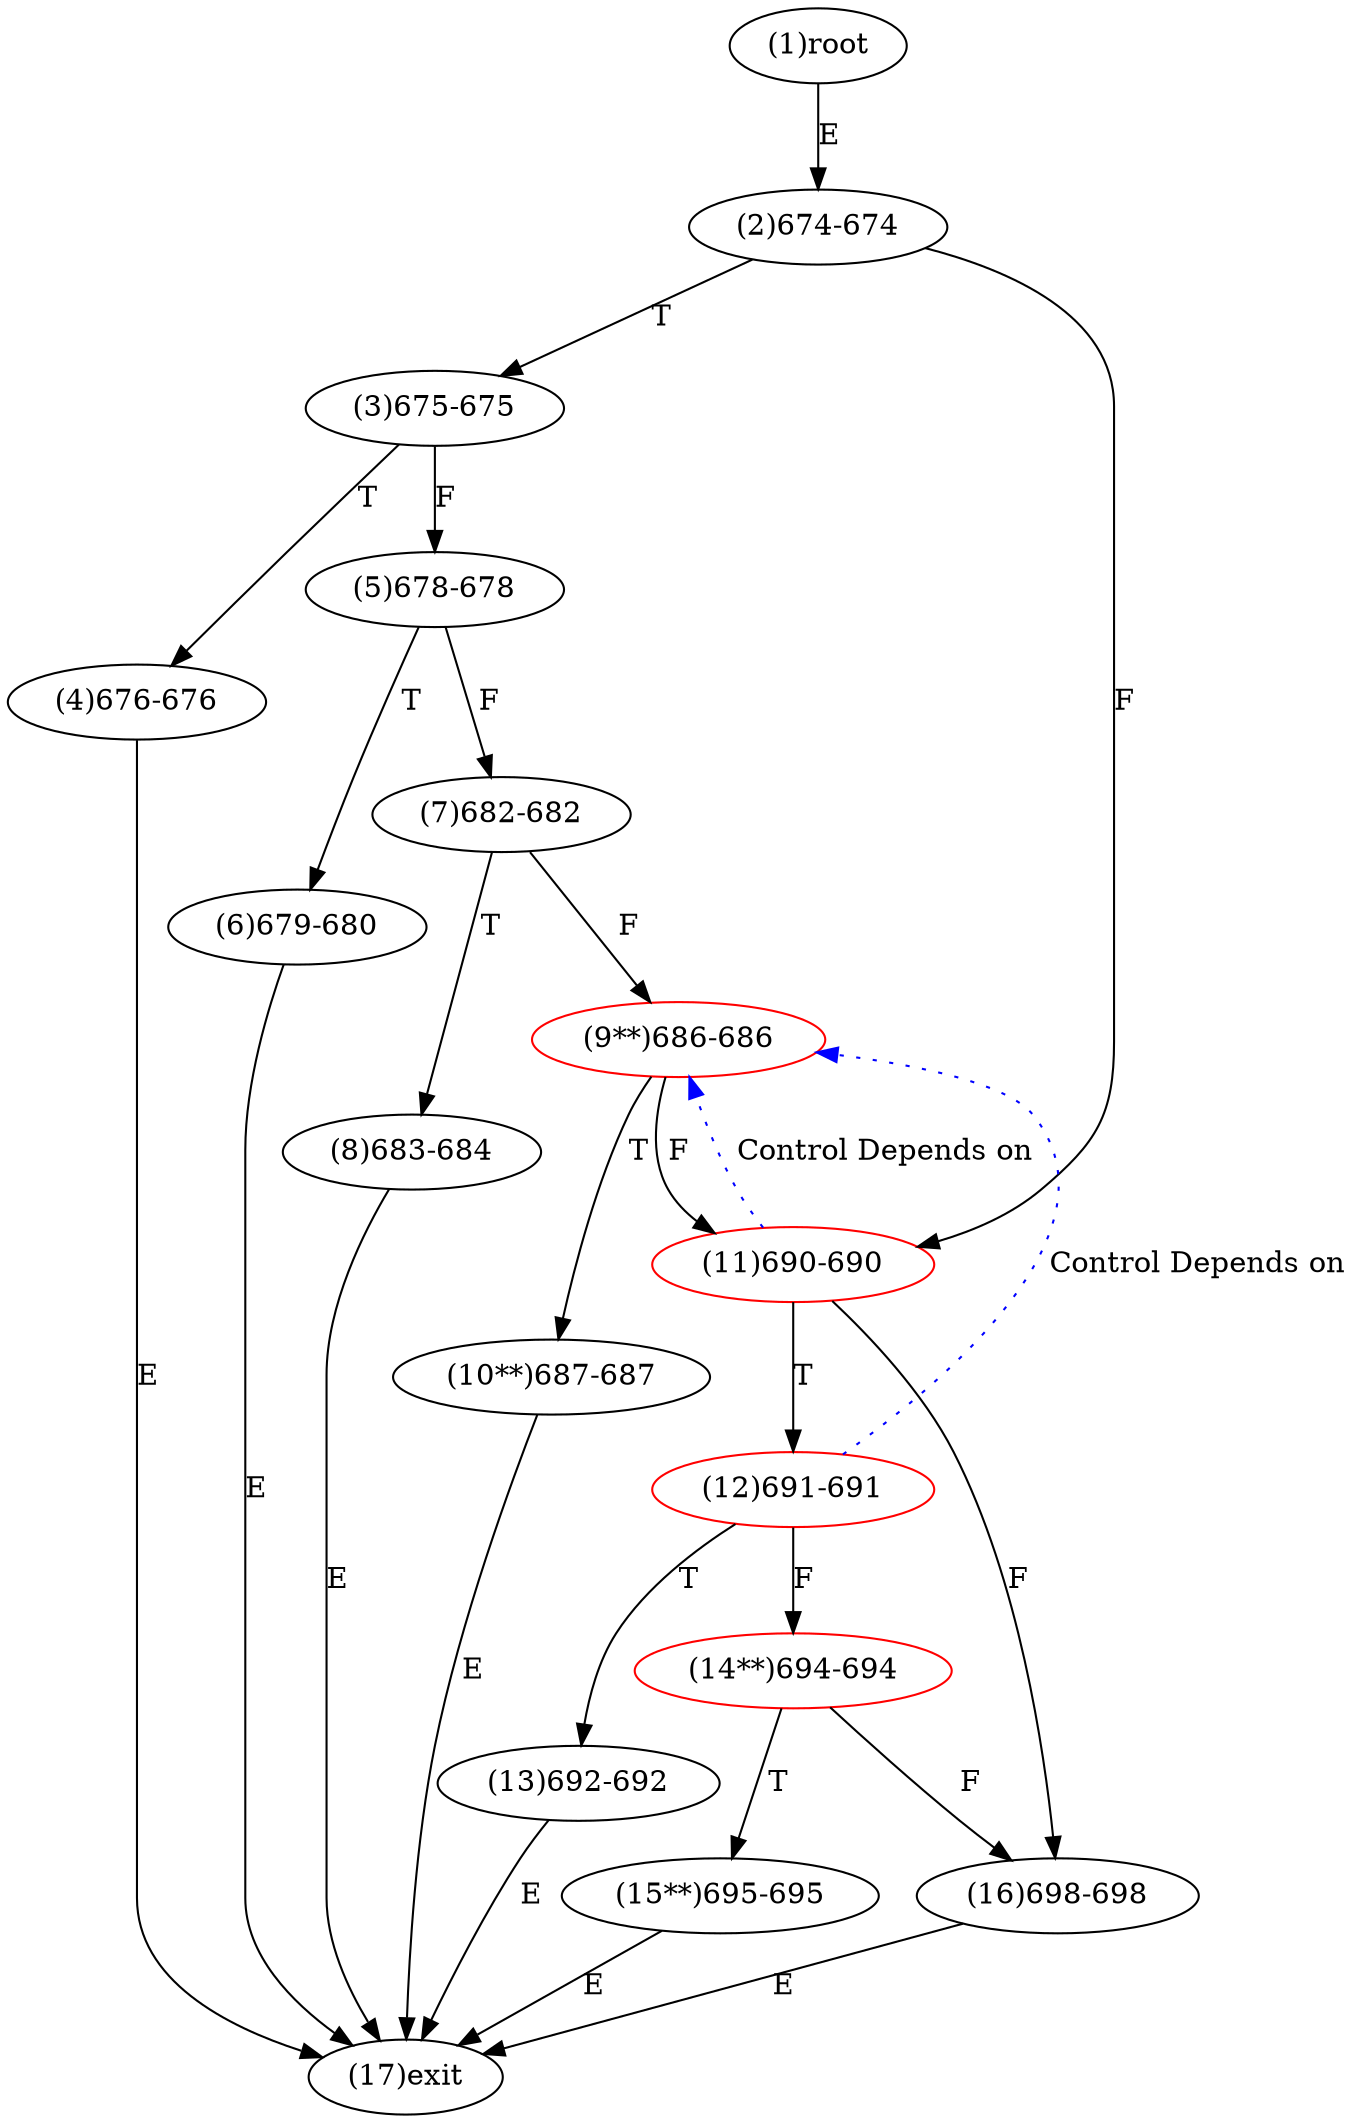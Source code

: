 digraph "" { 
1[ label="(1)root"];
2[ label="(2)674-674"];
3[ label="(3)675-675"];
4[ label="(4)676-676"];
5[ label="(5)678-678"];
6[ label="(6)679-680"];
7[ label="(7)682-682"];
8[ label="(8)683-684"];
9[ label="(9**)686-686",color=red];
10[ label="(10**)687-687"];
11[ label="(11)690-690",color=red];
12[ label="(12)691-691",color=red];
13[ label="(13)692-692"];
14[ label="(14**)694-694",color=red];
15[ label="(15**)695-695"];
17[ label="(17)exit"];
16[ label="(16)698-698"];
1->2[ label="E"];
2->11[ label="F"];
2->3[ label="T"];
3->5[ label="F"];
3->4[ label="T"];
4->17[ label="E"];
5->7[ label="F"];
5->6[ label="T"];
6->17[ label="E"];
7->9[ label="F"];
7->8[ label="T"];
8->17[ label="E"];
9->11[ label="F"];
9->10[ label="T"];
10->17[ label="E"];
11->16[ label="F"];
11->12[ label="T"];
12->14[ label="F"];
12->13[ label="T"];
13->17[ label="E"];
14->16[ label="F"];
14->15[ label="T"];
15->17[ label="E"];
16->17[ label="E"];
11->9[ color="blue" label="Control Depends on" style = dotted ];
12->9[ color="blue" label="Control Depends on" style = dotted ];
}